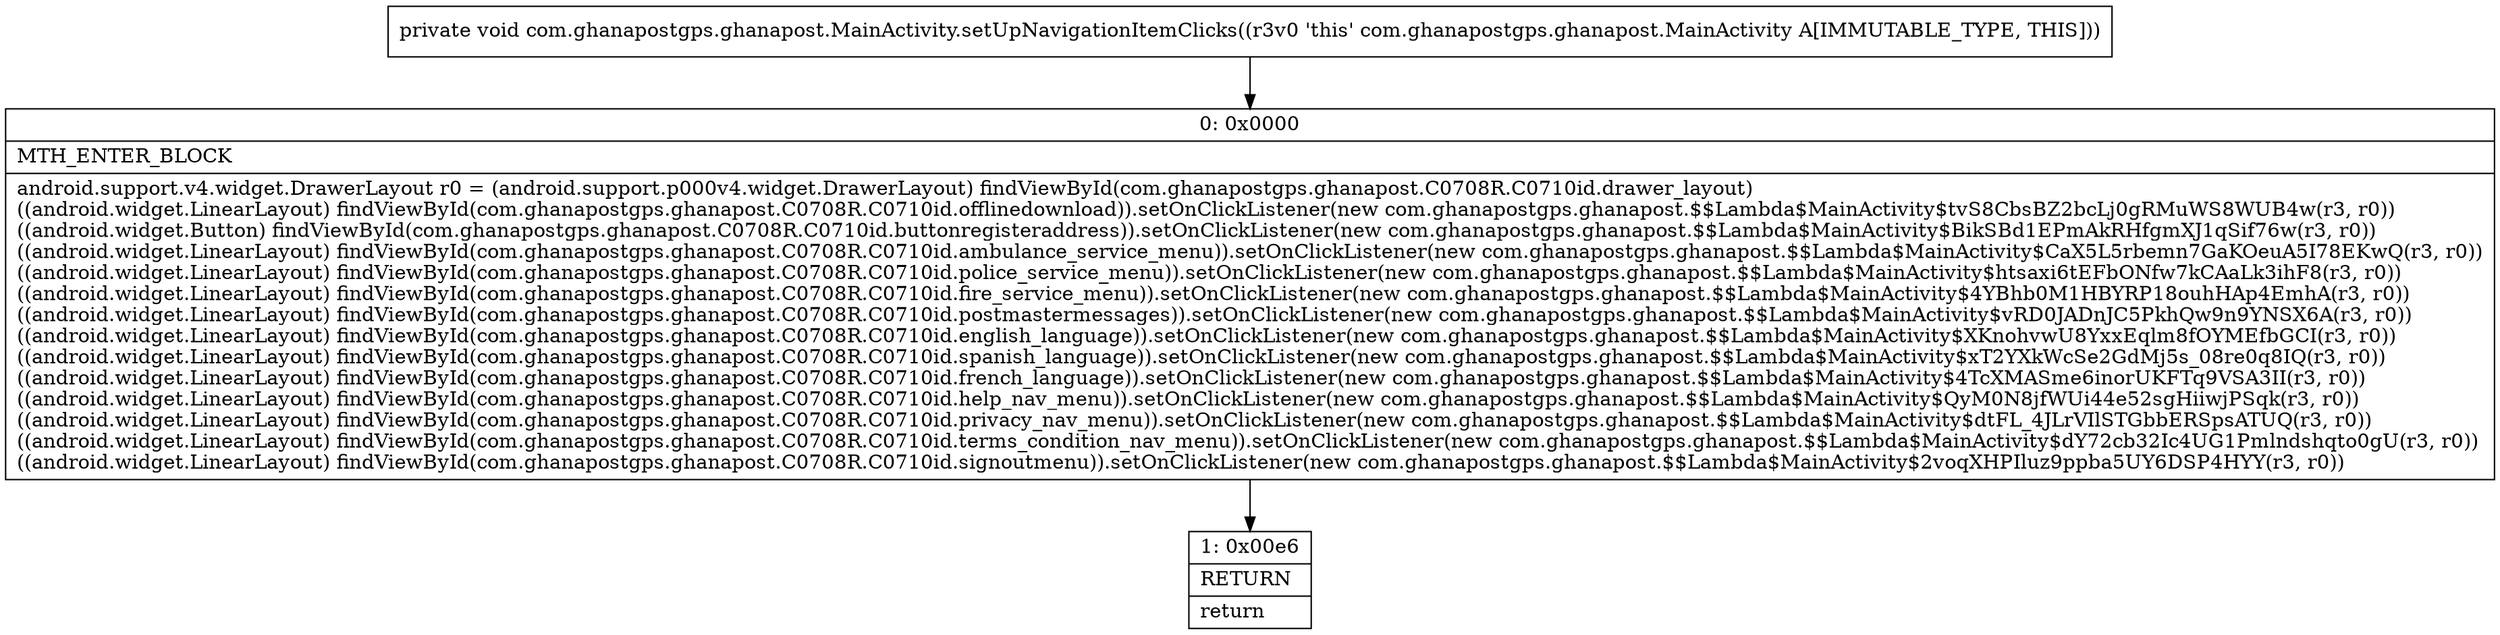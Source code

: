 digraph "CFG forcom.ghanapostgps.ghanapost.MainActivity.setUpNavigationItemClicks()V" {
Node_0 [shape=record,label="{0\:\ 0x0000|MTH_ENTER_BLOCK\l|android.support.v4.widget.DrawerLayout r0 = (android.support.p000v4.widget.DrawerLayout) findViewById(com.ghanapostgps.ghanapost.C0708R.C0710id.drawer_layout)\l((android.widget.LinearLayout) findViewById(com.ghanapostgps.ghanapost.C0708R.C0710id.offlinedownload)).setOnClickListener(new com.ghanapostgps.ghanapost.$$Lambda$MainActivity$tvS8CbsBZ2bcLj0gRMuWS8WUB4w(r3, r0))\l((android.widget.Button) findViewById(com.ghanapostgps.ghanapost.C0708R.C0710id.buttonregisteraddress)).setOnClickListener(new com.ghanapostgps.ghanapost.$$Lambda$MainActivity$BikSBd1EPmAkRHfgmXJ1qSif76w(r3, r0))\l((android.widget.LinearLayout) findViewById(com.ghanapostgps.ghanapost.C0708R.C0710id.ambulance_service_menu)).setOnClickListener(new com.ghanapostgps.ghanapost.$$Lambda$MainActivity$CaX5L5rbemn7GaKOeuA5I78EKwQ(r3, r0))\l((android.widget.LinearLayout) findViewById(com.ghanapostgps.ghanapost.C0708R.C0710id.police_service_menu)).setOnClickListener(new com.ghanapostgps.ghanapost.$$Lambda$MainActivity$htsaxi6tEFbONfw7kCAaLk3ihF8(r3, r0))\l((android.widget.LinearLayout) findViewById(com.ghanapostgps.ghanapost.C0708R.C0710id.fire_service_menu)).setOnClickListener(new com.ghanapostgps.ghanapost.$$Lambda$MainActivity$4YBhb0M1HBYRP18ouhHAp4EmhA(r3, r0))\l((android.widget.LinearLayout) findViewById(com.ghanapostgps.ghanapost.C0708R.C0710id.postmastermessages)).setOnClickListener(new com.ghanapostgps.ghanapost.$$Lambda$MainActivity$vRD0JADnJC5PkhQw9n9YNSX6A(r3, r0))\l((android.widget.LinearLayout) findViewById(com.ghanapostgps.ghanapost.C0708R.C0710id.english_language)).setOnClickListener(new com.ghanapostgps.ghanapost.$$Lambda$MainActivity$XKnohvwU8YxxEqlm8fOYMEfbGCI(r3, r0))\l((android.widget.LinearLayout) findViewById(com.ghanapostgps.ghanapost.C0708R.C0710id.spanish_language)).setOnClickListener(new com.ghanapostgps.ghanapost.$$Lambda$MainActivity$xT2YXkWcSe2GdMj5s_08re0q8IQ(r3, r0))\l((android.widget.LinearLayout) findViewById(com.ghanapostgps.ghanapost.C0708R.C0710id.french_language)).setOnClickListener(new com.ghanapostgps.ghanapost.$$Lambda$MainActivity$4TcXMASme6inorUKFTq9VSA3II(r3, r0))\l((android.widget.LinearLayout) findViewById(com.ghanapostgps.ghanapost.C0708R.C0710id.help_nav_menu)).setOnClickListener(new com.ghanapostgps.ghanapost.$$Lambda$MainActivity$QyM0N8jfWUi44e52sgHiiwjPSqk(r3, r0))\l((android.widget.LinearLayout) findViewById(com.ghanapostgps.ghanapost.C0708R.C0710id.privacy_nav_menu)).setOnClickListener(new com.ghanapostgps.ghanapost.$$Lambda$MainActivity$dtFL_4JLrVIlSTGbbERSpsATUQ(r3, r0))\l((android.widget.LinearLayout) findViewById(com.ghanapostgps.ghanapost.C0708R.C0710id.terms_condition_nav_menu)).setOnClickListener(new com.ghanapostgps.ghanapost.$$Lambda$MainActivity$dY72cb32Ic4UG1Pmlndshqto0gU(r3, r0))\l((android.widget.LinearLayout) findViewById(com.ghanapostgps.ghanapost.C0708R.C0710id.signoutmenu)).setOnClickListener(new com.ghanapostgps.ghanapost.$$Lambda$MainActivity$2voqXHPIluz9ppba5UY6DSP4HYY(r3, r0))\l}"];
Node_1 [shape=record,label="{1\:\ 0x00e6|RETURN\l|return\l}"];
MethodNode[shape=record,label="{private void com.ghanapostgps.ghanapost.MainActivity.setUpNavigationItemClicks((r3v0 'this' com.ghanapostgps.ghanapost.MainActivity A[IMMUTABLE_TYPE, THIS])) }"];
MethodNode -> Node_0;
Node_0 -> Node_1;
}

